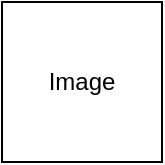 <mxfile version="21.2.7" type="github">
  <diagram name="Page-1" id="4UdqBjL7rQ1F55i3EBeD">
    <mxGraphModel dx="1276" dy="527" grid="1" gridSize="10" guides="1" tooltips="1" connect="1" arrows="1" fold="1" page="1" pageScale="1" pageWidth="850" pageHeight="1100" math="0" shadow="0">
      <root>
        <mxCell id="0" />
        <mxCell id="1" parent="0" />
        <mxCell id="BcKt8jvx2DkHZgKObaiW-2" value="Image" style="whiteSpace=wrap;html=1;aspect=fixed;" vertex="1" parent="1">
          <mxGeometry x="140" y="120" width="80" height="80" as="geometry" />
        </mxCell>
      </root>
    </mxGraphModel>
  </diagram>
</mxfile>
